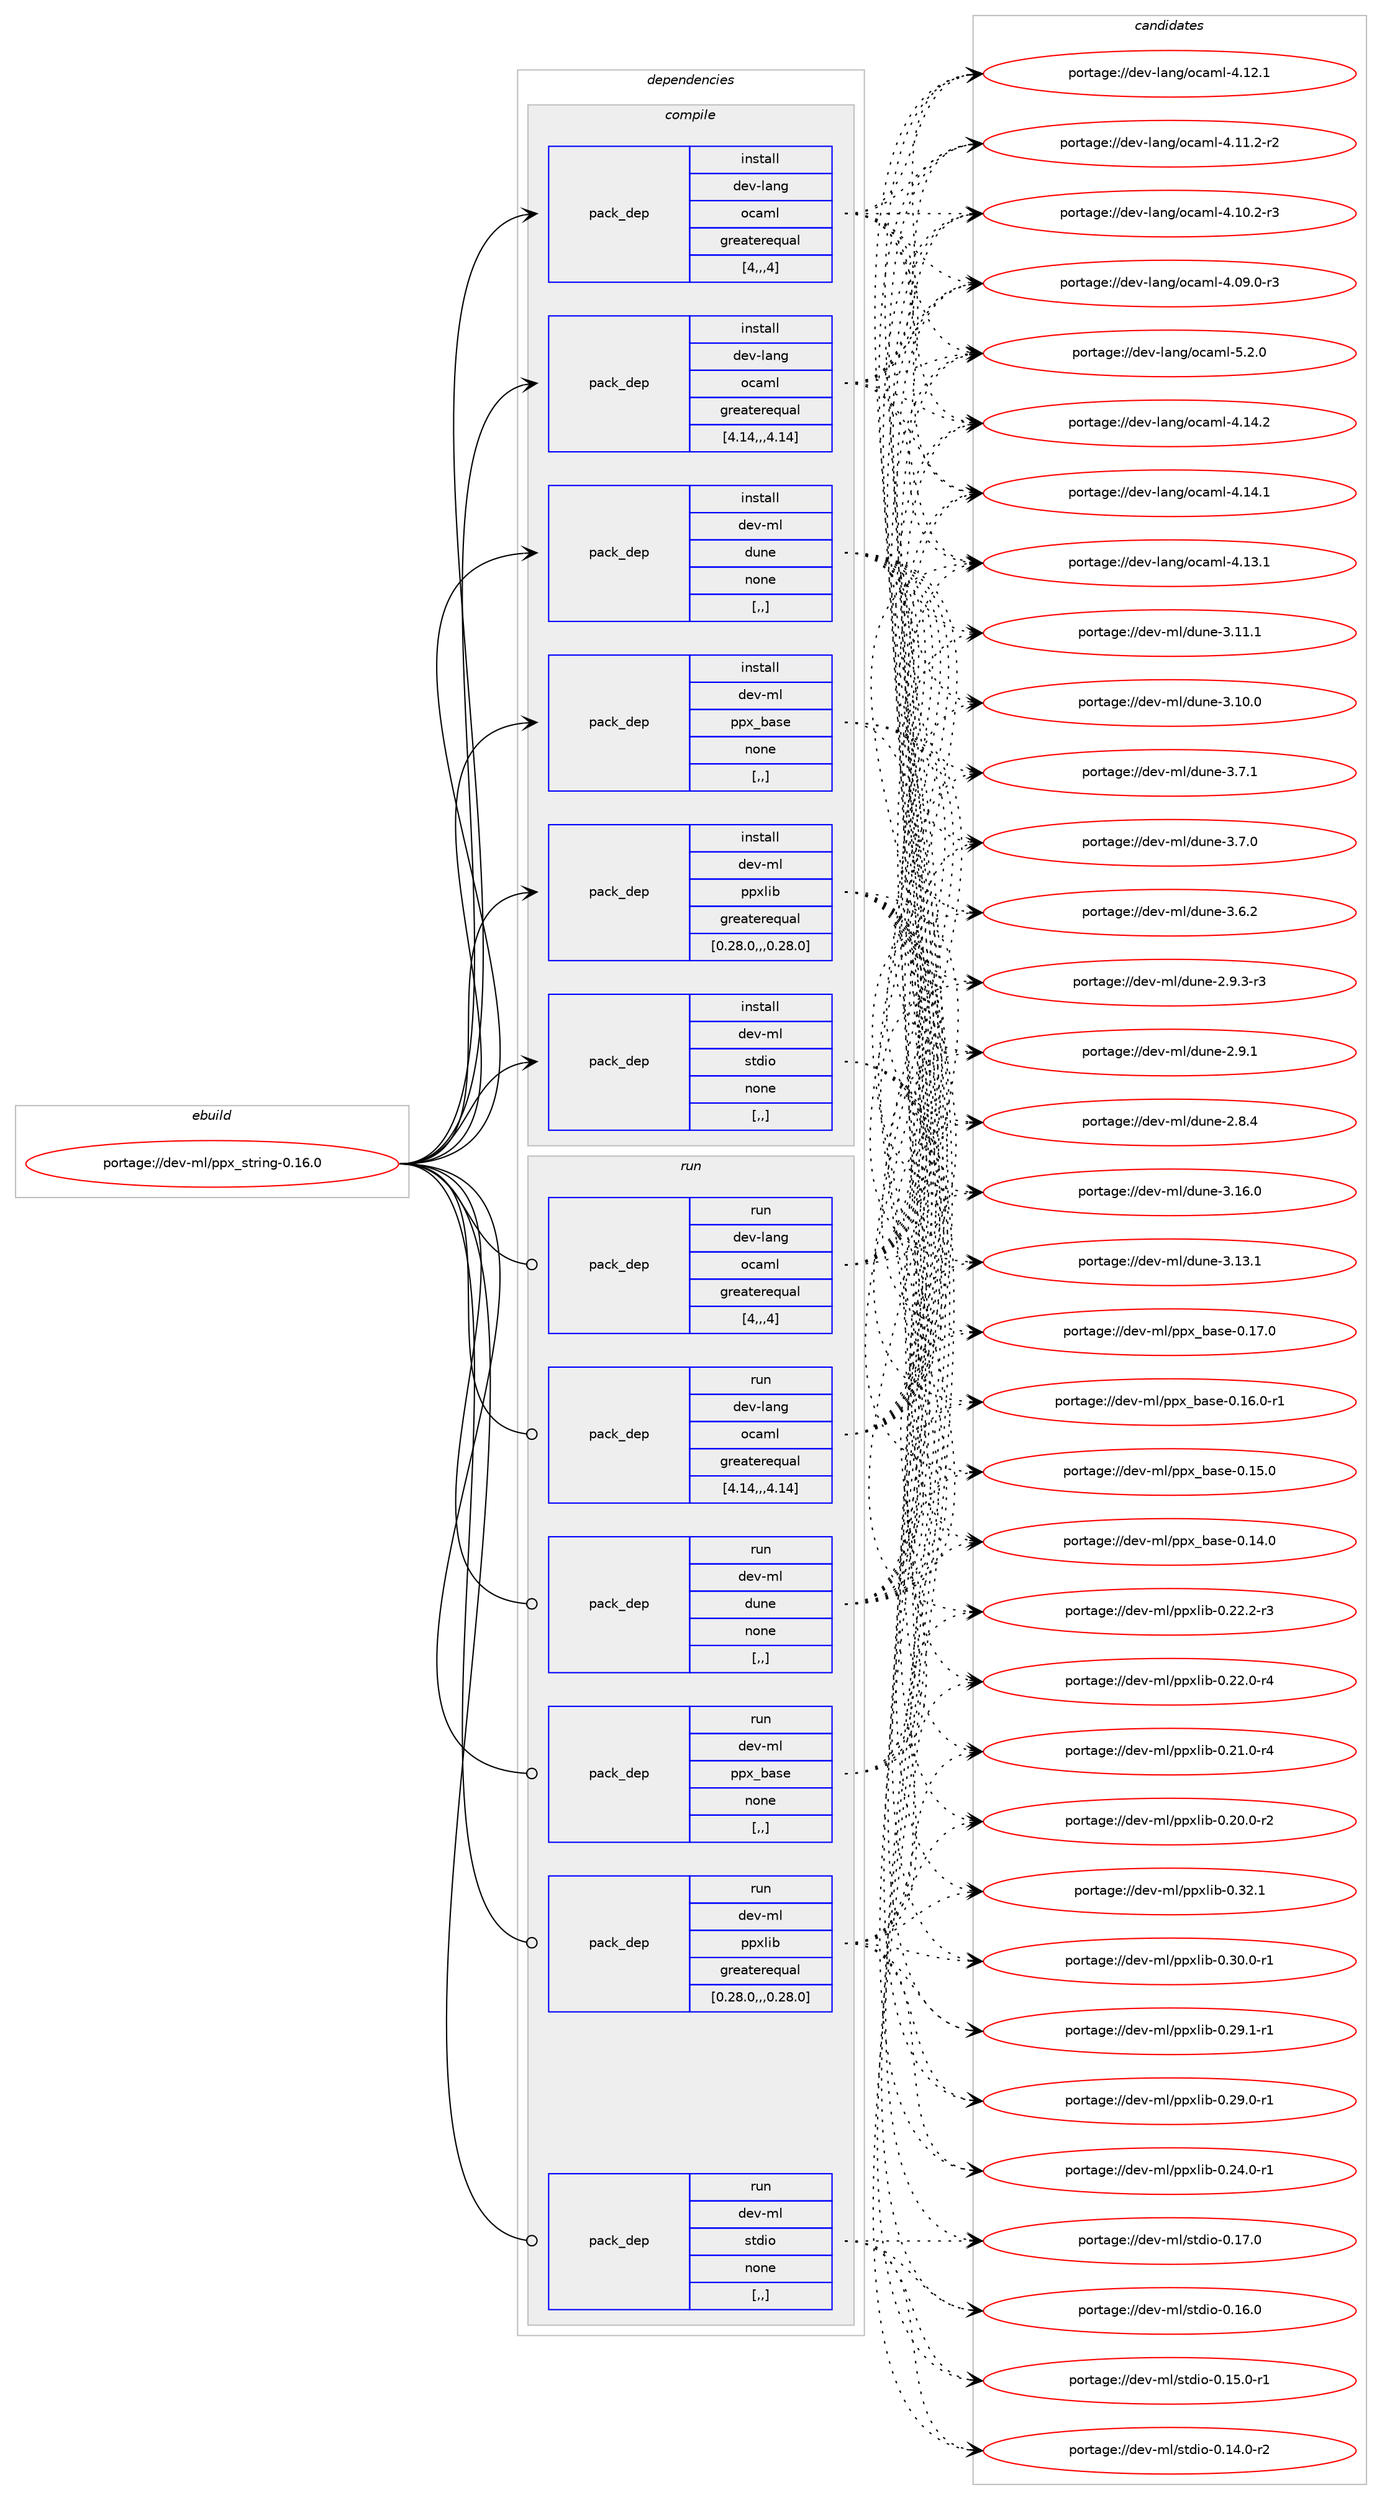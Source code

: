 digraph prolog {

# *************
# Graph options
# *************

newrank=true;
concentrate=true;
compound=true;
graph [rankdir=LR,fontname=Helvetica,fontsize=10,ranksep=1.5];#, ranksep=2.5, nodesep=0.2];
edge  [arrowhead=vee];
node  [fontname=Helvetica,fontsize=10];

# **********
# The ebuild
# **********

subgraph cluster_leftcol {
color=gray;
rank=same;
label=<<i>ebuild</i>>;
id [label="portage://dev-ml/ppx_string-0.16.0", color=red, width=4, href="../dev-ml/ppx_string-0.16.0.svg"];
}

# ****************
# The dependencies
# ****************

subgraph cluster_midcol {
color=gray;
label=<<i>dependencies</i>>;
subgraph cluster_compile {
fillcolor="#eeeeee";
style=filled;
label=<<i>compile</i>>;
subgraph pack92395 {
dependency123054 [label=<<TABLE BORDER="0" CELLBORDER="1" CELLSPACING="0" CELLPADDING="4" WIDTH="220"><TR><TD ROWSPAN="6" CELLPADDING="30">pack_dep</TD></TR><TR><TD WIDTH="110">install</TD></TR><TR><TD>dev-lang</TD></TR><TR><TD>ocaml</TD></TR><TR><TD>greaterequal</TD></TR><TR><TD>[4,,,4]</TD></TR></TABLE>>, shape=none, color=blue];
}
id:e -> dependency123054:w [weight=20,style="solid",arrowhead="vee"];
subgraph pack92396 {
dependency123055 [label=<<TABLE BORDER="0" CELLBORDER="1" CELLSPACING="0" CELLPADDING="4" WIDTH="220"><TR><TD ROWSPAN="6" CELLPADDING="30">pack_dep</TD></TR><TR><TD WIDTH="110">install</TD></TR><TR><TD>dev-lang</TD></TR><TR><TD>ocaml</TD></TR><TR><TD>greaterequal</TD></TR><TR><TD>[4.14,,,4.14]</TD></TR></TABLE>>, shape=none, color=blue];
}
id:e -> dependency123055:w [weight=20,style="solid",arrowhead="vee"];
subgraph pack92397 {
dependency123056 [label=<<TABLE BORDER="0" CELLBORDER="1" CELLSPACING="0" CELLPADDING="4" WIDTH="220"><TR><TD ROWSPAN="6" CELLPADDING="30">pack_dep</TD></TR><TR><TD WIDTH="110">install</TD></TR><TR><TD>dev-ml</TD></TR><TR><TD>dune</TD></TR><TR><TD>none</TD></TR><TR><TD>[,,]</TD></TR></TABLE>>, shape=none, color=blue];
}
id:e -> dependency123056:w [weight=20,style="solid",arrowhead="vee"];
subgraph pack92398 {
dependency123057 [label=<<TABLE BORDER="0" CELLBORDER="1" CELLSPACING="0" CELLPADDING="4" WIDTH="220"><TR><TD ROWSPAN="6" CELLPADDING="30">pack_dep</TD></TR><TR><TD WIDTH="110">install</TD></TR><TR><TD>dev-ml</TD></TR><TR><TD>ppx_base</TD></TR><TR><TD>none</TD></TR><TR><TD>[,,]</TD></TR></TABLE>>, shape=none, color=blue];
}
id:e -> dependency123057:w [weight=20,style="solid",arrowhead="vee"];
subgraph pack92399 {
dependency123058 [label=<<TABLE BORDER="0" CELLBORDER="1" CELLSPACING="0" CELLPADDING="4" WIDTH="220"><TR><TD ROWSPAN="6" CELLPADDING="30">pack_dep</TD></TR><TR><TD WIDTH="110">install</TD></TR><TR><TD>dev-ml</TD></TR><TR><TD>ppxlib</TD></TR><TR><TD>greaterequal</TD></TR><TR><TD>[0.28.0,,,0.28.0]</TD></TR></TABLE>>, shape=none, color=blue];
}
id:e -> dependency123058:w [weight=20,style="solid",arrowhead="vee"];
subgraph pack92400 {
dependency123059 [label=<<TABLE BORDER="0" CELLBORDER="1" CELLSPACING="0" CELLPADDING="4" WIDTH="220"><TR><TD ROWSPAN="6" CELLPADDING="30">pack_dep</TD></TR><TR><TD WIDTH="110">install</TD></TR><TR><TD>dev-ml</TD></TR><TR><TD>stdio</TD></TR><TR><TD>none</TD></TR><TR><TD>[,,]</TD></TR></TABLE>>, shape=none, color=blue];
}
id:e -> dependency123059:w [weight=20,style="solid",arrowhead="vee"];
}
subgraph cluster_compileandrun {
fillcolor="#eeeeee";
style=filled;
label=<<i>compile and run</i>>;
}
subgraph cluster_run {
fillcolor="#eeeeee";
style=filled;
label=<<i>run</i>>;
subgraph pack92401 {
dependency123060 [label=<<TABLE BORDER="0" CELLBORDER="1" CELLSPACING="0" CELLPADDING="4" WIDTH="220"><TR><TD ROWSPAN="6" CELLPADDING="30">pack_dep</TD></TR><TR><TD WIDTH="110">run</TD></TR><TR><TD>dev-lang</TD></TR><TR><TD>ocaml</TD></TR><TR><TD>greaterequal</TD></TR><TR><TD>[4,,,4]</TD></TR></TABLE>>, shape=none, color=blue];
}
id:e -> dependency123060:w [weight=20,style="solid",arrowhead="odot"];
subgraph pack92402 {
dependency123061 [label=<<TABLE BORDER="0" CELLBORDER="1" CELLSPACING="0" CELLPADDING="4" WIDTH="220"><TR><TD ROWSPAN="6" CELLPADDING="30">pack_dep</TD></TR><TR><TD WIDTH="110">run</TD></TR><TR><TD>dev-lang</TD></TR><TR><TD>ocaml</TD></TR><TR><TD>greaterequal</TD></TR><TR><TD>[4.14,,,4.14]</TD></TR></TABLE>>, shape=none, color=blue];
}
id:e -> dependency123061:w [weight=20,style="solid",arrowhead="odot"];
subgraph pack92403 {
dependency123062 [label=<<TABLE BORDER="0" CELLBORDER="1" CELLSPACING="0" CELLPADDING="4" WIDTH="220"><TR><TD ROWSPAN="6" CELLPADDING="30">pack_dep</TD></TR><TR><TD WIDTH="110">run</TD></TR><TR><TD>dev-ml</TD></TR><TR><TD>dune</TD></TR><TR><TD>none</TD></TR><TR><TD>[,,]</TD></TR></TABLE>>, shape=none, color=blue];
}
id:e -> dependency123062:w [weight=20,style="solid",arrowhead="odot"];
subgraph pack92404 {
dependency123063 [label=<<TABLE BORDER="0" CELLBORDER="1" CELLSPACING="0" CELLPADDING="4" WIDTH="220"><TR><TD ROWSPAN="6" CELLPADDING="30">pack_dep</TD></TR><TR><TD WIDTH="110">run</TD></TR><TR><TD>dev-ml</TD></TR><TR><TD>ppx_base</TD></TR><TR><TD>none</TD></TR><TR><TD>[,,]</TD></TR></TABLE>>, shape=none, color=blue];
}
id:e -> dependency123063:w [weight=20,style="solid",arrowhead="odot"];
subgraph pack92405 {
dependency123064 [label=<<TABLE BORDER="0" CELLBORDER="1" CELLSPACING="0" CELLPADDING="4" WIDTH="220"><TR><TD ROWSPAN="6" CELLPADDING="30">pack_dep</TD></TR><TR><TD WIDTH="110">run</TD></TR><TR><TD>dev-ml</TD></TR><TR><TD>ppxlib</TD></TR><TR><TD>greaterequal</TD></TR><TR><TD>[0.28.0,,,0.28.0]</TD></TR></TABLE>>, shape=none, color=blue];
}
id:e -> dependency123064:w [weight=20,style="solid",arrowhead="odot"];
subgraph pack92406 {
dependency123065 [label=<<TABLE BORDER="0" CELLBORDER="1" CELLSPACING="0" CELLPADDING="4" WIDTH="220"><TR><TD ROWSPAN="6" CELLPADDING="30">pack_dep</TD></TR><TR><TD WIDTH="110">run</TD></TR><TR><TD>dev-ml</TD></TR><TR><TD>stdio</TD></TR><TR><TD>none</TD></TR><TR><TD>[,,]</TD></TR></TABLE>>, shape=none, color=blue];
}
id:e -> dependency123065:w [weight=20,style="solid",arrowhead="odot"];
}
}

# **************
# The candidates
# **************

subgraph cluster_choices {
rank=same;
color=gray;
label=<<i>candidates</i>>;

subgraph choice92395 {
color=black;
nodesep=1;
choice1001011184510897110103471119997109108455346504648 [label="portage://dev-lang/ocaml-5.2.0", color=red, width=4,href="../dev-lang/ocaml-5.2.0.svg"];
choice100101118451089711010347111999710910845524649524650 [label="portage://dev-lang/ocaml-4.14.2", color=red, width=4,href="../dev-lang/ocaml-4.14.2.svg"];
choice100101118451089711010347111999710910845524649524649 [label="portage://dev-lang/ocaml-4.14.1", color=red, width=4,href="../dev-lang/ocaml-4.14.1.svg"];
choice100101118451089711010347111999710910845524649514649 [label="portage://dev-lang/ocaml-4.13.1", color=red, width=4,href="../dev-lang/ocaml-4.13.1.svg"];
choice100101118451089711010347111999710910845524649504649 [label="portage://dev-lang/ocaml-4.12.1", color=red, width=4,href="../dev-lang/ocaml-4.12.1.svg"];
choice1001011184510897110103471119997109108455246494946504511450 [label="portage://dev-lang/ocaml-4.11.2-r2", color=red, width=4,href="../dev-lang/ocaml-4.11.2-r2.svg"];
choice1001011184510897110103471119997109108455246494846504511451 [label="portage://dev-lang/ocaml-4.10.2-r3", color=red, width=4,href="../dev-lang/ocaml-4.10.2-r3.svg"];
choice1001011184510897110103471119997109108455246485746484511451 [label="portage://dev-lang/ocaml-4.09.0-r3", color=red, width=4,href="../dev-lang/ocaml-4.09.0-r3.svg"];
dependency123054:e -> choice1001011184510897110103471119997109108455346504648:w [style=dotted,weight="100"];
dependency123054:e -> choice100101118451089711010347111999710910845524649524650:w [style=dotted,weight="100"];
dependency123054:e -> choice100101118451089711010347111999710910845524649524649:w [style=dotted,weight="100"];
dependency123054:e -> choice100101118451089711010347111999710910845524649514649:w [style=dotted,weight="100"];
dependency123054:e -> choice100101118451089711010347111999710910845524649504649:w [style=dotted,weight="100"];
dependency123054:e -> choice1001011184510897110103471119997109108455246494946504511450:w [style=dotted,weight="100"];
dependency123054:e -> choice1001011184510897110103471119997109108455246494846504511451:w [style=dotted,weight="100"];
dependency123054:e -> choice1001011184510897110103471119997109108455246485746484511451:w [style=dotted,weight="100"];
}
subgraph choice92396 {
color=black;
nodesep=1;
choice1001011184510897110103471119997109108455346504648 [label="portage://dev-lang/ocaml-5.2.0", color=red, width=4,href="../dev-lang/ocaml-5.2.0.svg"];
choice100101118451089711010347111999710910845524649524650 [label="portage://dev-lang/ocaml-4.14.2", color=red, width=4,href="../dev-lang/ocaml-4.14.2.svg"];
choice100101118451089711010347111999710910845524649524649 [label="portage://dev-lang/ocaml-4.14.1", color=red, width=4,href="../dev-lang/ocaml-4.14.1.svg"];
choice100101118451089711010347111999710910845524649514649 [label="portage://dev-lang/ocaml-4.13.1", color=red, width=4,href="../dev-lang/ocaml-4.13.1.svg"];
choice100101118451089711010347111999710910845524649504649 [label="portage://dev-lang/ocaml-4.12.1", color=red, width=4,href="../dev-lang/ocaml-4.12.1.svg"];
choice1001011184510897110103471119997109108455246494946504511450 [label="portage://dev-lang/ocaml-4.11.2-r2", color=red, width=4,href="../dev-lang/ocaml-4.11.2-r2.svg"];
choice1001011184510897110103471119997109108455246494846504511451 [label="portage://dev-lang/ocaml-4.10.2-r3", color=red, width=4,href="../dev-lang/ocaml-4.10.2-r3.svg"];
choice1001011184510897110103471119997109108455246485746484511451 [label="portage://dev-lang/ocaml-4.09.0-r3", color=red, width=4,href="../dev-lang/ocaml-4.09.0-r3.svg"];
dependency123055:e -> choice1001011184510897110103471119997109108455346504648:w [style=dotted,weight="100"];
dependency123055:e -> choice100101118451089711010347111999710910845524649524650:w [style=dotted,weight="100"];
dependency123055:e -> choice100101118451089711010347111999710910845524649524649:w [style=dotted,weight="100"];
dependency123055:e -> choice100101118451089711010347111999710910845524649514649:w [style=dotted,weight="100"];
dependency123055:e -> choice100101118451089711010347111999710910845524649504649:w [style=dotted,weight="100"];
dependency123055:e -> choice1001011184510897110103471119997109108455246494946504511450:w [style=dotted,weight="100"];
dependency123055:e -> choice1001011184510897110103471119997109108455246494846504511451:w [style=dotted,weight="100"];
dependency123055:e -> choice1001011184510897110103471119997109108455246485746484511451:w [style=dotted,weight="100"];
}
subgraph choice92397 {
color=black;
nodesep=1;
choice100101118451091084710011711010145514649544648 [label="portage://dev-ml/dune-3.16.0", color=red, width=4,href="../dev-ml/dune-3.16.0.svg"];
choice100101118451091084710011711010145514649514649 [label="portage://dev-ml/dune-3.13.1", color=red, width=4,href="../dev-ml/dune-3.13.1.svg"];
choice100101118451091084710011711010145514649494649 [label="portage://dev-ml/dune-3.11.1", color=red, width=4,href="../dev-ml/dune-3.11.1.svg"];
choice100101118451091084710011711010145514649484648 [label="portage://dev-ml/dune-3.10.0", color=red, width=4,href="../dev-ml/dune-3.10.0.svg"];
choice1001011184510910847100117110101455146554649 [label="portage://dev-ml/dune-3.7.1", color=red, width=4,href="../dev-ml/dune-3.7.1.svg"];
choice1001011184510910847100117110101455146554648 [label="portage://dev-ml/dune-3.7.0", color=red, width=4,href="../dev-ml/dune-3.7.0.svg"];
choice1001011184510910847100117110101455146544650 [label="portage://dev-ml/dune-3.6.2", color=red, width=4,href="../dev-ml/dune-3.6.2.svg"];
choice10010111845109108471001171101014550465746514511451 [label="portage://dev-ml/dune-2.9.3-r3", color=red, width=4,href="../dev-ml/dune-2.9.3-r3.svg"];
choice1001011184510910847100117110101455046574649 [label="portage://dev-ml/dune-2.9.1", color=red, width=4,href="../dev-ml/dune-2.9.1.svg"];
choice1001011184510910847100117110101455046564652 [label="portage://dev-ml/dune-2.8.4", color=red, width=4,href="../dev-ml/dune-2.8.4.svg"];
dependency123056:e -> choice100101118451091084710011711010145514649544648:w [style=dotted,weight="100"];
dependency123056:e -> choice100101118451091084710011711010145514649514649:w [style=dotted,weight="100"];
dependency123056:e -> choice100101118451091084710011711010145514649494649:w [style=dotted,weight="100"];
dependency123056:e -> choice100101118451091084710011711010145514649484648:w [style=dotted,weight="100"];
dependency123056:e -> choice1001011184510910847100117110101455146554649:w [style=dotted,weight="100"];
dependency123056:e -> choice1001011184510910847100117110101455146554648:w [style=dotted,weight="100"];
dependency123056:e -> choice1001011184510910847100117110101455146544650:w [style=dotted,weight="100"];
dependency123056:e -> choice10010111845109108471001171101014550465746514511451:w [style=dotted,weight="100"];
dependency123056:e -> choice1001011184510910847100117110101455046574649:w [style=dotted,weight="100"];
dependency123056:e -> choice1001011184510910847100117110101455046564652:w [style=dotted,weight="100"];
}
subgraph choice92398 {
color=black;
nodesep=1;
choice100101118451091084711211212095989711510145484649554648 [label="portage://dev-ml/ppx_base-0.17.0", color=red, width=4,href="../dev-ml/ppx_base-0.17.0.svg"];
choice1001011184510910847112112120959897115101454846495446484511449 [label="portage://dev-ml/ppx_base-0.16.0-r1", color=red, width=4,href="../dev-ml/ppx_base-0.16.0-r1.svg"];
choice100101118451091084711211212095989711510145484649534648 [label="portage://dev-ml/ppx_base-0.15.0", color=red, width=4,href="../dev-ml/ppx_base-0.15.0.svg"];
choice100101118451091084711211212095989711510145484649524648 [label="portage://dev-ml/ppx_base-0.14.0", color=red, width=4,href="../dev-ml/ppx_base-0.14.0.svg"];
dependency123057:e -> choice100101118451091084711211212095989711510145484649554648:w [style=dotted,weight="100"];
dependency123057:e -> choice1001011184510910847112112120959897115101454846495446484511449:w [style=dotted,weight="100"];
dependency123057:e -> choice100101118451091084711211212095989711510145484649534648:w [style=dotted,weight="100"];
dependency123057:e -> choice100101118451091084711211212095989711510145484649524648:w [style=dotted,weight="100"];
}
subgraph choice92399 {
color=black;
nodesep=1;
choice10010111845109108471121121201081059845484651504649 [label="portage://dev-ml/ppxlib-0.32.1", color=red, width=4,href="../dev-ml/ppxlib-0.32.1.svg"];
choice100101118451091084711211212010810598454846514846484511449 [label="portage://dev-ml/ppxlib-0.30.0-r1", color=red, width=4,href="../dev-ml/ppxlib-0.30.0-r1.svg"];
choice100101118451091084711211212010810598454846505746494511449 [label="portage://dev-ml/ppxlib-0.29.1-r1", color=red, width=4,href="../dev-ml/ppxlib-0.29.1-r1.svg"];
choice100101118451091084711211212010810598454846505746484511449 [label="portage://dev-ml/ppxlib-0.29.0-r1", color=red, width=4,href="../dev-ml/ppxlib-0.29.0-r1.svg"];
choice100101118451091084711211212010810598454846505246484511449 [label="portage://dev-ml/ppxlib-0.24.0-r1", color=red, width=4,href="../dev-ml/ppxlib-0.24.0-r1.svg"];
choice100101118451091084711211212010810598454846505046504511451 [label="portage://dev-ml/ppxlib-0.22.2-r3", color=red, width=4,href="../dev-ml/ppxlib-0.22.2-r3.svg"];
choice100101118451091084711211212010810598454846505046484511452 [label="portage://dev-ml/ppxlib-0.22.0-r4", color=red, width=4,href="../dev-ml/ppxlib-0.22.0-r4.svg"];
choice100101118451091084711211212010810598454846504946484511452 [label="portage://dev-ml/ppxlib-0.21.0-r4", color=red, width=4,href="../dev-ml/ppxlib-0.21.0-r4.svg"];
choice100101118451091084711211212010810598454846504846484511450 [label="portage://dev-ml/ppxlib-0.20.0-r2", color=red, width=4,href="../dev-ml/ppxlib-0.20.0-r2.svg"];
dependency123058:e -> choice10010111845109108471121121201081059845484651504649:w [style=dotted,weight="100"];
dependency123058:e -> choice100101118451091084711211212010810598454846514846484511449:w [style=dotted,weight="100"];
dependency123058:e -> choice100101118451091084711211212010810598454846505746494511449:w [style=dotted,weight="100"];
dependency123058:e -> choice100101118451091084711211212010810598454846505746484511449:w [style=dotted,weight="100"];
dependency123058:e -> choice100101118451091084711211212010810598454846505246484511449:w [style=dotted,weight="100"];
dependency123058:e -> choice100101118451091084711211212010810598454846505046504511451:w [style=dotted,weight="100"];
dependency123058:e -> choice100101118451091084711211212010810598454846505046484511452:w [style=dotted,weight="100"];
dependency123058:e -> choice100101118451091084711211212010810598454846504946484511452:w [style=dotted,weight="100"];
dependency123058:e -> choice100101118451091084711211212010810598454846504846484511450:w [style=dotted,weight="100"];
}
subgraph choice92400 {
color=black;
nodesep=1;
choice100101118451091084711511610010511145484649554648 [label="portage://dev-ml/stdio-0.17.0", color=red, width=4,href="../dev-ml/stdio-0.17.0.svg"];
choice100101118451091084711511610010511145484649544648 [label="portage://dev-ml/stdio-0.16.0", color=red, width=4,href="../dev-ml/stdio-0.16.0.svg"];
choice1001011184510910847115116100105111454846495346484511449 [label="portage://dev-ml/stdio-0.15.0-r1", color=red, width=4,href="../dev-ml/stdio-0.15.0-r1.svg"];
choice1001011184510910847115116100105111454846495246484511450 [label="portage://dev-ml/stdio-0.14.0-r2", color=red, width=4,href="../dev-ml/stdio-0.14.0-r2.svg"];
dependency123059:e -> choice100101118451091084711511610010511145484649554648:w [style=dotted,weight="100"];
dependency123059:e -> choice100101118451091084711511610010511145484649544648:w [style=dotted,weight="100"];
dependency123059:e -> choice1001011184510910847115116100105111454846495346484511449:w [style=dotted,weight="100"];
dependency123059:e -> choice1001011184510910847115116100105111454846495246484511450:w [style=dotted,weight="100"];
}
subgraph choice92401 {
color=black;
nodesep=1;
choice1001011184510897110103471119997109108455346504648 [label="portage://dev-lang/ocaml-5.2.0", color=red, width=4,href="../dev-lang/ocaml-5.2.0.svg"];
choice100101118451089711010347111999710910845524649524650 [label="portage://dev-lang/ocaml-4.14.2", color=red, width=4,href="../dev-lang/ocaml-4.14.2.svg"];
choice100101118451089711010347111999710910845524649524649 [label="portage://dev-lang/ocaml-4.14.1", color=red, width=4,href="../dev-lang/ocaml-4.14.1.svg"];
choice100101118451089711010347111999710910845524649514649 [label="portage://dev-lang/ocaml-4.13.1", color=red, width=4,href="../dev-lang/ocaml-4.13.1.svg"];
choice100101118451089711010347111999710910845524649504649 [label="portage://dev-lang/ocaml-4.12.1", color=red, width=4,href="../dev-lang/ocaml-4.12.1.svg"];
choice1001011184510897110103471119997109108455246494946504511450 [label="portage://dev-lang/ocaml-4.11.2-r2", color=red, width=4,href="../dev-lang/ocaml-4.11.2-r2.svg"];
choice1001011184510897110103471119997109108455246494846504511451 [label="portage://dev-lang/ocaml-4.10.2-r3", color=red, width=4,href="../dev-lang/ocaml-4.10.2-r3.svg"];
choice1001011184510897110103471119997109108455246485746484511451 [label="portage://dev-lang/ocaml-4.09.0-r3", color=red, width=4,href="../dev-lang/ocaml-4.09.0-r3.svg"];
dependency123060:e -> choice1001011184510897110103471119997109108455346504648:w [style=dotted,weight="100"];
dependency123060:e -> choice100101118451089711010347111999710910845524649524650:w [style=dotted,weight="100"];
dependency123060:e -> choice100101118451089711010347111999710910845524649524649:w [style=dotted,weight="100"];
dependency123060:e -> choice100101118451089711010347111999710910845524649514649:w [style=dotted,weight="100"];
dependency123060:e -> choice100101118451089711010347111999710910845524649504649:w [style=dotted,weight="100"];
dependency123060:e -> choice1001011184510897110103471119997109108455246494946504511450:w [style=dotted,weight="100"];
dependency123060:e -> choice1001011184510897110103471119997109108455246494846504511451:w [style=dotted,weight="100"];
dependency123060:e -> choice1001011184510897110103471119997109108455246485746484511451:w [style=dotted,weight="100"];
}
subgraph choice92402 {
color=black;
nodesep=1;
choice1001011184510897110103471119997109108455346504648 [label="portage://dev-lang/ocaml-5.2.0", color=red, width=4,href="../dev-lang/ocaml-5.2.0.svg"];
choice100101118451089711010347111999710910845524649524650 [label="portage://dev-lang/ocaml-4.14.2", color=red, width=4,href="../dev-lang/ocaml-4.14.2.svg"];
choice100101118451089711010347111999710910845524649524649 [label="portage://dev-lang/ocaml-4.14.1", color=red, width=4,href="../dev-lang/ocaml-4.14.1.svg"];
choice100101118451089711010347111999710910845524649514649 [label="portage://dev-lang/ocaml-4.13.1", color=red, width=4,href="../dev-lang/ocaml-4.13.1.svg"];
choice100101118451089711010347111999710910845524649504649 [label="portage://dev-lang/ocaml-4.12.1", color=red, width=4,href="../dev-lang/ocaml-4.12.1.svg"];
choice1001011184510897110103471119997109108455246494946504511450 [label="portage://dev-lang/ocaml-4.11.2-r2", color=red, width=4,href="../dev-lang/ocaml-4.11.2-r2.svg"];
choice1001011184510897110103471119997109108455246494846504511451 [label="portage://dev-lang/ocaml-4.10.2-r3", color=red, width=4,href="../dev-lang/ocaml-4.10.2-r3.svg"];
choice1001011184510897110103471119997109108455246485746484511451 [label="portage://dev-lang/ocaml-4.09.0-r3", color=red, width=4,href="../dev-lang/ocaml-4.09.0-r3.svg"];
dependency123061:e -> choice1001011184510897110103471119997109108455346504648:w [style=dotted,weight="100"];
dependency123061:e -> choice100101118451089711010347111999710910845524649524650:w [style=dotted,weight="100"];
dependency123061:e -> choice100101118451089711010347111999710910845524649524649:w [style=dotted,weight="100"];
dependency123061:e -> choice100101118451089711010347111999710910845524649514649:w [style=dotted,weight="100"];
dependency123061:e -> choice100101118451089711010347111999710910845524649504649:w [style=dotted,weight="100"];
dependency123061:e -> choice1001011184510897110103471119997109108455246494946504511450:w [style=dotted,weight="100"];
dependency123061:e -> choice1001011184510897110103471119997109108455246494846504511451:w [style=dotted,weight="100"];
dependency123061:e -> choice1001011184510897110103471119997109108455246485746484511451:w [style=dotted,weight="100"];
}
subgraph choice92403 {
color=black;
nodesep=1;
choice100101118451091084710011711010145514649544648 [label="portage://dev-ml/dune-3.16.0", color=red, width=4,href="../dev-ml/dune-3.16.0.svg"];
choice100101118451091084710011711010145514649514649 [label="portage://dev-ml/dune-3.13.1", color=red, width=4,href="../dev-ml/dune-3.13.1.svg"];
choice100101118451091084710011711010145514649494649 [label="portage://dev-ml/dune-3.11.1", color=red, width=4,href="../dev-ml/dune-3.11.1.svg"];
choice100101118451091084710011711010145514649484648 [label="portage://dev-ml/dune-3.10.0", color=red, width=4,href="../dev-ml/dune-3.10.0.svg"];
choice1001011184510910847100117110101455146554649 [label="portage://dev-ml/dune-3.7.1", color=red, width=4,href="../dev-ml/dune-3.7.1.svg"];
choice1001011184510910847100117110101455146554648 [label="portage://dev-ml/dune-3.7.0", color=red, width=4,href="../dev-ml/dune-3.7.0.svg"];
choice1001011184510910847100117110101455146544650 [label="portage://dev-ml/dune-3.6.2", color=red, width=4,href="../dev-ml/dune-3.6.2.svg"];
choice10010111845109108471001171101014550465746514511451 [label="portage://dev-ml/dune-2.9.3-r3", color=red, width=4,href="../dev-ml/dune-2.9.3-r3.svg"];
choice1001011184510910847100117110101455046574649 [label="portage://dev-ml/dune-2.9.1", color=red, width=4,href="../dev-ml/dune-2.9.1.svg"];
choice1001011184510910847100117110101455046564652 [label="portage://dev-ml/dune-2.8.4", color=red, width=4,href="../dev-ml/dune-2.8.4.svg"];
dependency123062:e -> choice100101118451091084710011711010145514649544648:w [style=dotted,weight="100"];
dependency123062:e -> choice100101118451091084710011711010145514649514649:w [style=dotted,weight="100"];
dependency123062:e -> choice100101118451091084710011711010145514649494649:w [style=dotted,weight="100"];
dependency123062:e -> choice100101118451091084710011711010145514649484648:w [style=dotted,weight="100"];
dependency123062:e -> choice1001011184510910847100117110101455146554649:w [style=dotted,weight="100"];
dependency123062:e -> choice1001011184510910847100117110101455146554648:w [style=dotted,weight="100"];
dependency123062:e -> choice1001011184510910847100117110101455146544650:w [style=dotted,weight="100"];
dependency123062:e -> choice10010111845109108471001171101014550465746514511451:w [style=dotted,weight="100"];
dependency123062:e -> choice1001011184510910847100117110101455046574649:w [style=dotted,weight="100"];
dependency123062:e -> choice1001011184510910847100117110101455046564652:w [style=dotted,weight="100"];
}
subgraph choice92404 {
color=black;
nodesep=1;
choice100101118451091084711211212095989711510145484649554648 [label="portage://dev-ml/ppx_base-0.17.0", color=red, width=4,href="../dev-ml/ppx_base-0.17.0.svg"];
choice1001011184510910847112112120959897115101454846495446484511449 [label="portage://dev-ml/ppx_base-0.16.0-r1", color=red, width=4,href="../dev-ml/ppx_base-0.16.0-r1.svg"];
choice100101118451091084711211212095989711510145484649534648 [label="portage://dev-ml/ppx_base-0.15.0", color=red, width=4,href="../dev-ml/ppx_base-0.15.0.svg"];
choice100101118451091084711211212095989711510145484649524648 [label="portage://dev-ml/ppx_base-0.14.0", color=red, width=4,href="../dev-ml/ppx_base-0.14.0.svg"];
dependency123063:e -> choice100101118451091084711211212095989711510145484649554648:w [style=dotted,weight="100"];
dependency123063:e -> choice1001011184510910847112112120959897115101454846495446484511449:w [style=dotted,weight="100"];
dependency123063:e -> choice100101118451091084711211212095989711510145484649534648:w [style=dotted,weight="100"];
dependency123063:e -> choice100101118451091084711211212095989711510145484649524648:w [style=dotted,weight="100"];
}
subgraph choice92405 {
color=black;
nodesep=1;
choice10010111845109108471121121201081059845484651504649 [label="portage://dev-ml/ppxlib-0.32.1", color=red, width=4,href="../dev-ml/ppxlib-0.32.1.svg"];
choice100101118451091084711211212010810598454846514846484511449 [label="portage://dev-ml/ppxlib-0.30.0-r1", color=red, width=4,href="../dev-ml/ppxlib-0.30.0-r1.svg"];
choice100101118451091084711211212010810598454846505746494511449 [label="portage://dev-ml/ppxlib-0.29.1-r1", color=red, width=4,href="../dev-ml/ppxlib-0.29.1-r1.svg"];
choice100101118451091084711211212010810598454846505746484511449 [label="portage://dev-ml/ppxlib-0.29.0-r1", color=red, width=4,href="../dev-ml/ppxlib-0.29.0-r1.svg"];
choice100101118451091084711211212010810598454846505246484511449 [label="portage://dev-ml/ppxlib-0.24.0-r1", color=red, width=4,href="../dev-ml/ppxlib-0.24.0-r1.svg"];
choice100101118451091084711211212010810598454846505046504511451 [label="portage://dev-ml/ppxlib-0.22.2-r3", color=red, width=4,href="../dev-ml/ppxlib-0.22.2-r3.svg"];
choice100101118451091084711211212010810598454846505046484511452 [label="portage://dev-ml/ppxlib-0.22.0-r4", color=red, width=4,href="../dev-ml/ppxlib-0.22.0-r4.svg"];
choice100101118451091084711211212010810598454846504946484511452 [label="portage://dev-ml/ppxlib-0.21.0-r4", color=red, width=4,href="../dev-ml/ppxlib-0.21.0-r4.svg"];
choice100101118451091084711211212010810598454846504846484511450 [label="portage://dev-ml/ppxlib-0.20.0-r2", color=red, width=4,href="../dev-ml/ppxlib-0.20.0-r2.svg"];
dependency123064:e -> choice10010111845109108471121121201081059845484651504649:w [style=dotted,weight="100"];
dependency123064:e -> choice100101118451091084711211212010810598454846514846484511449:w [style=dotted,weight="100"];
dependency123064:e -> choice100101118451091084711211212010810598454846505746494511449:w [style=dotted,weight="100"];
dependency123064:e -> choice100101118451091084711211212010810598454846505746484511449:w [style=dotted,weight="100"];
dependency123064:e -> choice100101118451091084711211212010810598454846505246484511449:w [style=dotted,weight="100"];
dependency123064:e -> choice100101118451091084711211212010810598454846505046504511451:w [style=dotted,weight="100"];
dependency123064:e -> choice100101118451091084711211212010810598454846505046484511452:w [style=dotted,weight="100"];
dependency123064:e -> choice100101118451091084711211212010810598454846504946484511452:w [style=dotted,weight="100"];
dependency123064:e -> choice100101118451091084711211212010810598454846504846484511450:w [style=dotted,weight="100"];
}
subgraph choice92406 {
color=black;
nodesep=1;
choice100101118451091084711511610010511145484649554648 [label="portage://dev-ml/stdio-0.17.0", color=red, width=4,href="../dev-ml/stdio-0.17.0.svg"];
choice100101118451091084711511610010511145484649544648 [label="portage://dev-ml/stdio-0.16.0", color=red, width=4,href="../dev-ml/stdio-0.16.0.svg"];
choice1001011184510910847115116100105111454846495346484511449 [label="portage://dev-ml/stdio-0.15.0-r1", color=red, width=4,href="../dev-ml/stdio-0.15.0-r1.svg"];
choice1001011184510910847115116100105111454846495246484511450 [label="portage://dev-ml/stdio-0.14.0-r2", color=red, width=4,href="../dev-ml/stdio-0.14.0-r2.svg"];
dependency123065:e -> choice100101118451091084711511610010511145484649554648:w [style=dotted,weight="100"];
dependency123065:e -> choice100101118451091084711511610010511145484649544648:w [style=dotted,weight="100"];
dependency123065:e -> choice1001011184510910847115116100105111454846495346484511449:w [style=dotted,weight="100"];
dependency123065:e -> choice1001011184510910847115116100105111454846495246484511450:w [style=dotted,weight="100"];
}
}

}
